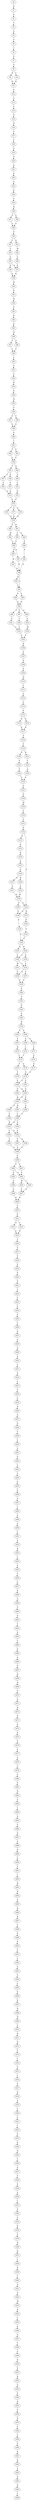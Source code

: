 strict digraph  {
	S0 -> S1 [ label = P ];
	S1 -> S2 [ label = S ];
	S2 -> S3 [ label = T ];
	S3 -> S4 [ label = S ];
	S4 -> S5 [ label = S ];
	S5 -> S6 [ label = L ];
	S6 -> S7 [ label = S ];
	S7 -> S8 [ label = S ];
	S8 -> S9 [ label = N ];
	S8 -> S10 [ label = T ];
	S9 -> S11 [ label = H ];
	S10 -> S11 [ label = H ];
	S11 -> S12 [ label = S ];
	S12 -> S13 [ label = A ];
	S13 -> S14 [ label = S ];
	S14 -> S15 [ label = P ];
	S15 -> S16 [ label = N ];
	S16 -> S17 [ label = V ];
	S17 -> S18 [ label = T ];
	S18 -> S19 [ label = S ];
	S19 -> S20 [ label = S ];
	S20 -> S21 [ label = A ];
	S21 -> S22 [ label = P ];
	S22 -> S23 [ label = S ];
	S23 -> S24 [ label = S ];
	S24 -> S25 [ label = A ];
	S25 -> S26 [ label = R ];
	S26 -> S27 [ label = A ];
	S26 -> S28 [ label = G ];
	S27 -> S29 [ label = S ];
	S28 -> S29 [ label = S ];
	S29 -> S30 [ label = P ];
	S30 -> S31 [ label = L ];
	S30 -> S32 [ label = Q ];
	S31 -> S33 [ label = L ];
	S32 -> S34 [ label = M ];
	S33 -> S35 [ label = S ];
	S34 -> S36 [ label = A ];
	S35 -> S37 [ label = E ];
	S35 -> S38 [ label = D ];
	S36 -> S37 [ label = E ];
	S37 -> S39 [ label = K ];
	S38 -> S39 [ label = K ];
	S39 -> S40 [ label = H ];
	S40 -> S41 [ label = K ];
	S41 -> S42 [ label = H ];
	S42 -> S43 [ label = S ];
	S43 -> S44 [ label = R ];
	S44 -> S45 [ label = E ];
	S45 -> S46 [ label = N ];
	S46 -> S47 [ label = P ];
	S46 -> S48 [ label = A ];
	S47 -> S49 [ label = C ];
	S48 -> S49 [ label = C ];
	S49 -> S50 [ label = L ];
	S50 -> S51 [ label = S ];
	S51 -> S52 [ label = P ];
	S52 -> S53 [ label = R ];
	S53 -> S54 [ label = E ];
	S54 -> S55 [ label = R ];
	S55 -> S56 [ label = P ];
	S56 -> S57 [ label = C ];
	S56 -> S58 [ label = V ];
	S57 -> S59 [ label = S ];
	S58 -> S59 [ label = S ];
	S59 -> S60 [ label = A ];
	S60 -> S61 [ label = I ];
	S61 -> S62 [ label = Y ];
	S61 -> S63 [ label = F ];
	S62 -> S64 [ label = P ];
	S63 -> S64 [ label = P ];
	S64 -> S65 [ label = T ];
	S64 -> S66 [ label = N ];
	S65 -> S67 [ label = L ];
	S65 -> S68 [ label = P ];
	S66 -> S69 [ label = A ];
	S67 -> S70 [ label = S ];
	S68 -> S71 [ label = V ];
	S69 -> S72 [ label = L ];
	S70 -> S73 [ label = E ];
	S71 -> S73 [ label = E ];
	S72 -> S74 [ label = D ];
	S73 -> S75 [ label = P ];
	S74 -> S75 [ label = P ];
	S75 -> S76 [ label = T ];
	S75 -> S77 [ label = A ];
	S75 -> S78 [ label = S ];
	S76 -> S79 [ label = Q ];
	S77 -> S79 [ label = Q ];
	S78 -> S79 [ label = Q ];
	S79 -> S80 [ label = S ];
	S79 -> S81 [ label = R ];
	S80 -> S82 [ label = M ];
	S81 -> S83 [ label = A ];
	S81 -> S84 [ label = L ];
	S82 -> S85 [ label = L ];
	S83 -> S86 [ label = P ];
	S84 -> S85 [ label = L ];
	S85 -> S87 [ label = G ];
	S85 -> S88 [ label = F ];
	S86 -> S89 [ label = P ];
	S87 -> S90 [ label = H ];
	S88 -> S91 [ label = N ];
	S89 -> S90 [ label = H ];
	S90 -> S92 [ label = Q ];
	S90 -> S93 [ label = I ];
	S91 -> S90 [ label = H ];
	S92 -> S93 [ label = I ];
	S93 -> S94 [ label = V ];
	S93 -> S95 [ label = G ];
	S94 -> S96 [ label = D ];
	S95 -> S96 [ label = D ];
	S96 -> S97 [ label = S ];
	S96 -> S98 [ label = T ];
	S96 -> S99 [ label = G ];
	S97 -> S100 [ label = T ];
	S98 -> S101 [ label = S ];
	S99 -> S102 [ label = A ];
	S100 -> S103 [ label = L ];
	S101 -> S103 [ label = L ];
	S102 -> S104 [ label = M ];
	S103 -> S105 [ label = P ];
	S104 -> S105 [ label = P ];
	S105 -> S106 [ label = R ];
	S106 -> S107 [ label = S ];
	S107 -> S108 [ label = D ];
	S108 -> S109 [ label = P ];
	S109 -> S110 [ label = N ];
	S110 -> S111 [ label = L ];
	S111 -> S112 [ label = S ];
	S112 -> S113 [ label = A ];
	S113 -> S114 [ label = P ];
	S114 -> S115 [ label = E ];
	S114 -> S116 [ label = D ];
	S115 -> S117 [ label = K ];
	S116 -> S117 [ label = K ];
	S117 -> S118 [ label = A ];
	S118 -> S119 [ label = V ];
	S119 -> S120 [ label = N ];
	S119 -> S121 [ label = R ];
	S120 -> S122 [ label = P ];
	S121 -> S123 [ label = T ];
	S122 -> S124 [ label = T ];
	S123 -> S125 [ label = A ];
	S124 -> S126 [ label = P ];
	S125 -> S126 [ label = P ];
	S126 -> S127 [ label = S ];
	S127 -> S128 [ label = S ];
	S128 -> S129 [ label = W ];
	S129 -> S130 [ label = S ];
	S130 -> S131 [ label = L ];
	S131 -> S132 [ label = D ];
	S132 -> S133 [ label = S ];
	S132 -> S134 [ label = S ];
	S133 -> S135 [ label = G ];
	S134 -> S136 [ label = E ];
	S134 -> S137 [ label = D ];
	S135 -> S138 [ label = K ];
	S136 -> S139 [ label = S ];
	S137 -> S140 [ label = P ];
	S138 -> S141 [ label = E ];
	S139 -> S142 [ label = G ];
	S140 -> S143 [ label = V ];
	S141 -> S144 [ label = A ];
	S142 -> S145 [ label = K ];
	S142 -> S146 [ label = R ];
	S143 -> S142 [ label = G ];
	S144 -> S147 [ label = K ];
	S144 -> S148 [ label = R ];
	S145 -> S149 [ label = L ];
	S146 -> S150 [ label = A ];
	S146 -> S149 [ label = L ];
	S147 -> S151 [ label = V ];
	S148 -> S152 [ label = S ];
	S149 -> S153 [ label = M ];
	S149 -> S154 [ label = L ];
	S150 -> S154 [ label = L ];
	S151 -> S155 [ label = M ];
	S152 -> S155 [ label = M ];
	S153 -> S156 [ label = S ];
	S154 -> S157 [ label = C ];
	S154 -> S156 [ label = S ];
	S155 -> S134 [ label = S ];
	S155 -> S158 [ label = A ];
	S156 -> S159 [ label = P ];
	S157 -> S159 [ label = P ];
	S158 -> S136 [ label = E ];
	S159 -> S160 [ label = P ];
	S160 -> S161 [ label = V ];
	S161 -> S162 [ label = P ];
	S162 -> S163 [ label = P ];
	S163 -> S164 [ label = R ];
	S164 -> S165 [ label = S ];
	S164 -> S166 [ label = P ];
	S165 -> S167 [ label = T ];
	S166 -> S168 [ label = P ];
	S166 -> S169 [ label = A ];
	S167 -> S170 [ label = H ];
	S168 -> S171 [ label = Y ];
	S169 -> S172 [ label = L ];
	S170 -> S173 [ label = T ];
	S171 -> S174 [ label = P ];
	S172 -> S173 [ label = T ];
	S173 -> S175 [ label = V ];
	S173 -> S176 [ label = A ];
	S174 -> S177 [ label = G ];
	S175 -> S178 [ label = T ];
	S176 -> S179 [ label = S ];
	S177 -> S179 [ label = S ];
	S178 -> S180 [ label = S ];
	S179 -> S180 [ label = S ];
	S179 -> S181 [ label = P ];
	S180 -> S182 [ label = G ];
	S180 -> S183 [ label = A ];
	S181 -> S183 [ label = A ];
	S182 -> S184 [ label = R ];
	S183 -> S185 [ label = K ];
	S183 -> S184 [ label = R ];
	S184 -> S186 [ label = S ];
	S184 -> S187 [ label = H ];
	S185 -> S188 [ label = N ];
	S186 -> S189 [ label = A ];
	S187 -> S190 [ label = T ];
	S188 -> S190 [ label = T ];
	S189 -> S191 [ label = R ];
	S190 -> S191 [ label = R ];
	S190 -> S192 [ label = A ];
	S191 -> S193 [ label = C ];
	S191 -> S194 [ label = P ];
	S192 -> S194 [ label = P ];
	S193 -> S195 [ label = T ];
	S194 -> S196 [ label = Q ];
	S194 -> S197 [ label = V ];
	S195 -> S198 [ label = S ];
	S196 -> S198 [ label = S ];
	S197 -> S198 [ label = S ];
	S198 -> S199 [ label = P ];
	S199 -> S200 [ label = S ];
	S199 -> S201 [ label = V ];
	S200 -> S202 [ label = S ];
	S200 -> S203 [ label = P ];
	S201 -> S202 [ label = S ];
	S202 -> S204 [ label = M ];
	S202 -> S205 [ label = T ];
	S203 -> S206 [ label = A ];
	S204 -> S207 [ label = S ];
	S205 -> S207 [ label = S ];
	S206 -> S208 [ label = G ];
	S207 -> S209 [ label = R ];
	S208 -> S209 [ label = R ];
	S209 -> S210 [ label = S ];
	S210 -> S211 [ label = P ];
	S211 -> S212 [ label = Q ];
	S211 -> S213 [ label = L ];
	S212 -> S214 [ label = K ];
	S213 -> S214 [ label = K ];
	S214 -> S216 [ label = T ];
	S216 -> S217 [ label = S ];
	S217 -> S218 [ label = V ];
	S218 -> S219 [ label = P ];
	S219 -> S220 [ label = P ];
	S220 -> S221 [ label = F ];
	S221 -> S222 [ label = T ];
	S222 -> S223 [ label = P ];
	S223 -> S224 [ label = S ];
	S224 -> S225 [ label = P ];
	S225 -> S226 [ label = T ];
	S226 -> S227 [ label = E ];
	S227 -> S228 [ label = C ];
	S228 -> S229 [ label = Q ];
	S229 -> S230 [ label = S ];
	S230 -> S231 [ label = T ];
	S231 -> S232 [ label = S ];
	S232 -> S233 [ label = L ];
	S233 -> S234 [ label = V ];
	S234 -> S235 [ label = S ];
	S235 -> S236 [ label = N ];
	S236 -> S237 [ label = S ];
	S237 -> S238 [ label = P ];
	S238 -> S239 [ label = V ];
	S239 -> S240 [ label = L ];
	S240 -> S241 [ label = S ];
	S241 -> S242 [ label = G ];
	S242 -> S243 [ label = S ];
	S243 -> S244 [ label = Y ];
	S244 -> S245 [ label = S ];
	S245 -> S246 [ label = S ];
	S246 -> S247 [ label = G ];
	S247 -> S248 [ label = I ];
	S248 -> S249 [ label = S ];
	S249 -> S250 [ label = S ];
	S250 -> S251 [ label = L ];
	S251 -> S252 [ label = S ];
	S252 -> S253 [ label = R ];
	S253 -> S254 [ label = C ];
	S254 -> S255 [ label = S ];
	S255 -> S256 [ label = V ];
	S256 -> S257 [ label = S ];
	S257 -> S258 [ label = E ];
	S258 -> S259 [ label = A ];
	S259 -> S260 [ label = S ];
	S260 -> S261 [ label = G ];
	S261 -> S262 [ label = T ];
	S262 -> S263 [ label = E ];
	S263 -> S264 [ label = L ];
	S264 -> S265 [ label = P ];
	S265 -> S266 [ label = A ];
	S266 -> S267 [ label = G ];
	S267 -> S268 [ label = D ];
	S268 -> S269 [ label = H ];
	S269 -> S270 [ label = S ];
	S270 -> S271 [ label = S ];
	S271 -> S272 [ label = H ];
	S272 -> S273 [ label = P ];
	S273 -> S274 [ label = P ];
	S274 -> S275 [ label = P ];
	S275 -> S276 [ label = P ];
	S276 -> S277 [ label = P ];
	S277 -> S278 [ label = A ];
	S278 -> S279 [ label = T ];
	S279 -> S280 [ label = L ];
	S280 -> S281 [ label = P ];
	S281 -> S282 [ label = N ];
	S282 -> S283 [ label = S ];
	S283 -> S284 [ label = I ];
	S284 -> S285 [ label = S ];
	S285 -> S286 [ label = S ];
	S286 -> S287 [ label = G ];
	S287 -> S288 [ label = S ];
	S288 -> S289 [ label = D ];
	S289 -> S290 [ label = E ];
	S290 -> S291 [ label = P ];
	S291 -> S292 [ label = I ];
	S292 -> S293 [ label = R ];
	S293 -> S294 [ label = R ];
	S294 -> S295 [ label = E ];
	S295 -> S296 [ label = N ];
	S296 -> S297 [ label = K ];
	S297 -> S298 [ label = T ];
	S298 -> S299 [ label = P ];
	S299 -> S300 [ label = P ];
	S300 -> S301 [ label = P ];
	S301 -> S302 [ label = Y ];
	S302 -> S303 [ label = S ];
	S303 -> S304 [ label = V ];
	S304 -> S305 [ label = Y ];
	S305 -> S306 [ label = E ];
	S306 -> S307 [ label = R ];
	S307 -> S308 [ label = N ];
	S308 -> S309 [ label = N ];
	S309 -> S310 [ label = P ];
	S310 -> S311 [ label = R ];
	S311 -> S312 [ label = R ];
	S312 -> S313 [ label = P ];
	S313 -> S314 [ label = V ];
	S314 -> S315 [ label = P ];
	S315 -> S316 [ label = L ];
	S316 -> S317 [ label = P ];
	S317 -> S318 [ label = H ];
	S318 -> S319 [ label = S ];
	S319 -> S320 [ label = L ];
	S320 -> S321 [ label = S ];
	S321 -> S322 [ label = I ];
	S322 -> S323 [ label = P ];
	S323 -> S324 [ label = P ];
	S324 -> S325 [ label = Q ];
	S325 -> S326 [ label = T ];
	S326 -> S327 [ label = E ];
	S327 -> S328 [ label = P ];
	S328 -> S329 [ label = P ];
	S329 -> S330 [ label = A ];
	S330 -> S331 [ label = L ];
	S331 -> S332 [ label = P ];
	S332 -> S333 [ label = P ];
	S333 -> S334 [ label = K ];
	S334 -> S335 [ label = P ];
	S335 -> S336 [ label = H ];
	S336 -> S337 [ label = Q ];
	S337 -> S338 [ label = L ];
	S338 -> S339 [ label = R ];
	S339 -> S340 [ label = T ];
	S340 -> S341 [ label = G ];
	S341 -> S342 [ label = S ];
	S342 -> S343 [ label = M ];
	S343 -> S344 [ label = K ];
	S344 -> S345 [ label = L ];
	S345 -> S346 [ label = E ];
	S346 -> S347 [ label = G ];
	S347 -> S348 [ label = T ];
	S348 -> S349 [ label = S ];
	S349 -> S350 [ label = D ];
	S350 -> S351 [ label = P ];
	S351 -> S352 [ label = R ];
	S352 -> S353 [ label = A ];
	S353 -> S354 [ label = P ];
	S354 -> S355 [ label = R ];
	S355 -> S356 [ label = P ];
	S356 -> S357 [ label = R ];
	S357 -> S358 [ label = P ];
	S358 -> S359 [ label = L ];
	S359 -> S360 [ label = P ];
	S360 -> S361 [ label = R ];
	S361 -> S362 [ label = K ];
	S362 -> S363 [ label = V ];
	S363 -> S364 [ label = S ];
	S364 -> S365 [ label = Q ];
	S365 -> S366 [ label = L ];
}

